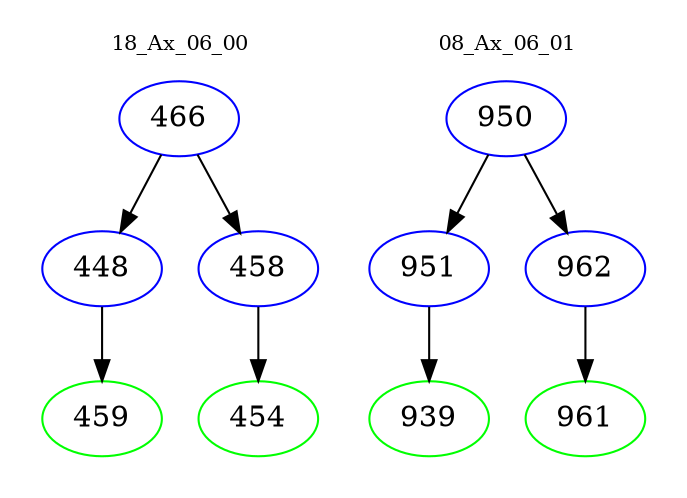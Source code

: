 digraph{
subgraph cluster_0 {
color = white
label = "18_Ax_06_00";
fontsize=10;
T0_466 [label="466", color="blue"]
T0_466 -> T0_448 [color="black"]
T0_448 [label="448", color="blue"]
T0_448 -> T0_459 [color="black"]
T0_459 [label="459", color="green"]
T0_466 -> T0_458 [color="black"]
T0_458 [label="458", color="blue"]
T0_458 -> T0_454 [color="black"]
T0_454 [label="454", color="green"]
}
subgraph cluster_1 {
color = white
label = "08_Ax_06_01";
fontsize=10;
T1_950 [label="950", color="blue"]
T1_950 -> T1_951 [color="black"]
T1_951 [label="951", color="blue"]
T1_951 -> T1_939 [color="black"]
T1_939 [label="939", color="green"]
T1_950 -> T1_962 [color="black"]
T1_962 [label="962", color="blue"]
T1_962 -> T1_961 [color="black"]
T1_961 [label="961", color="green"]
}
}
